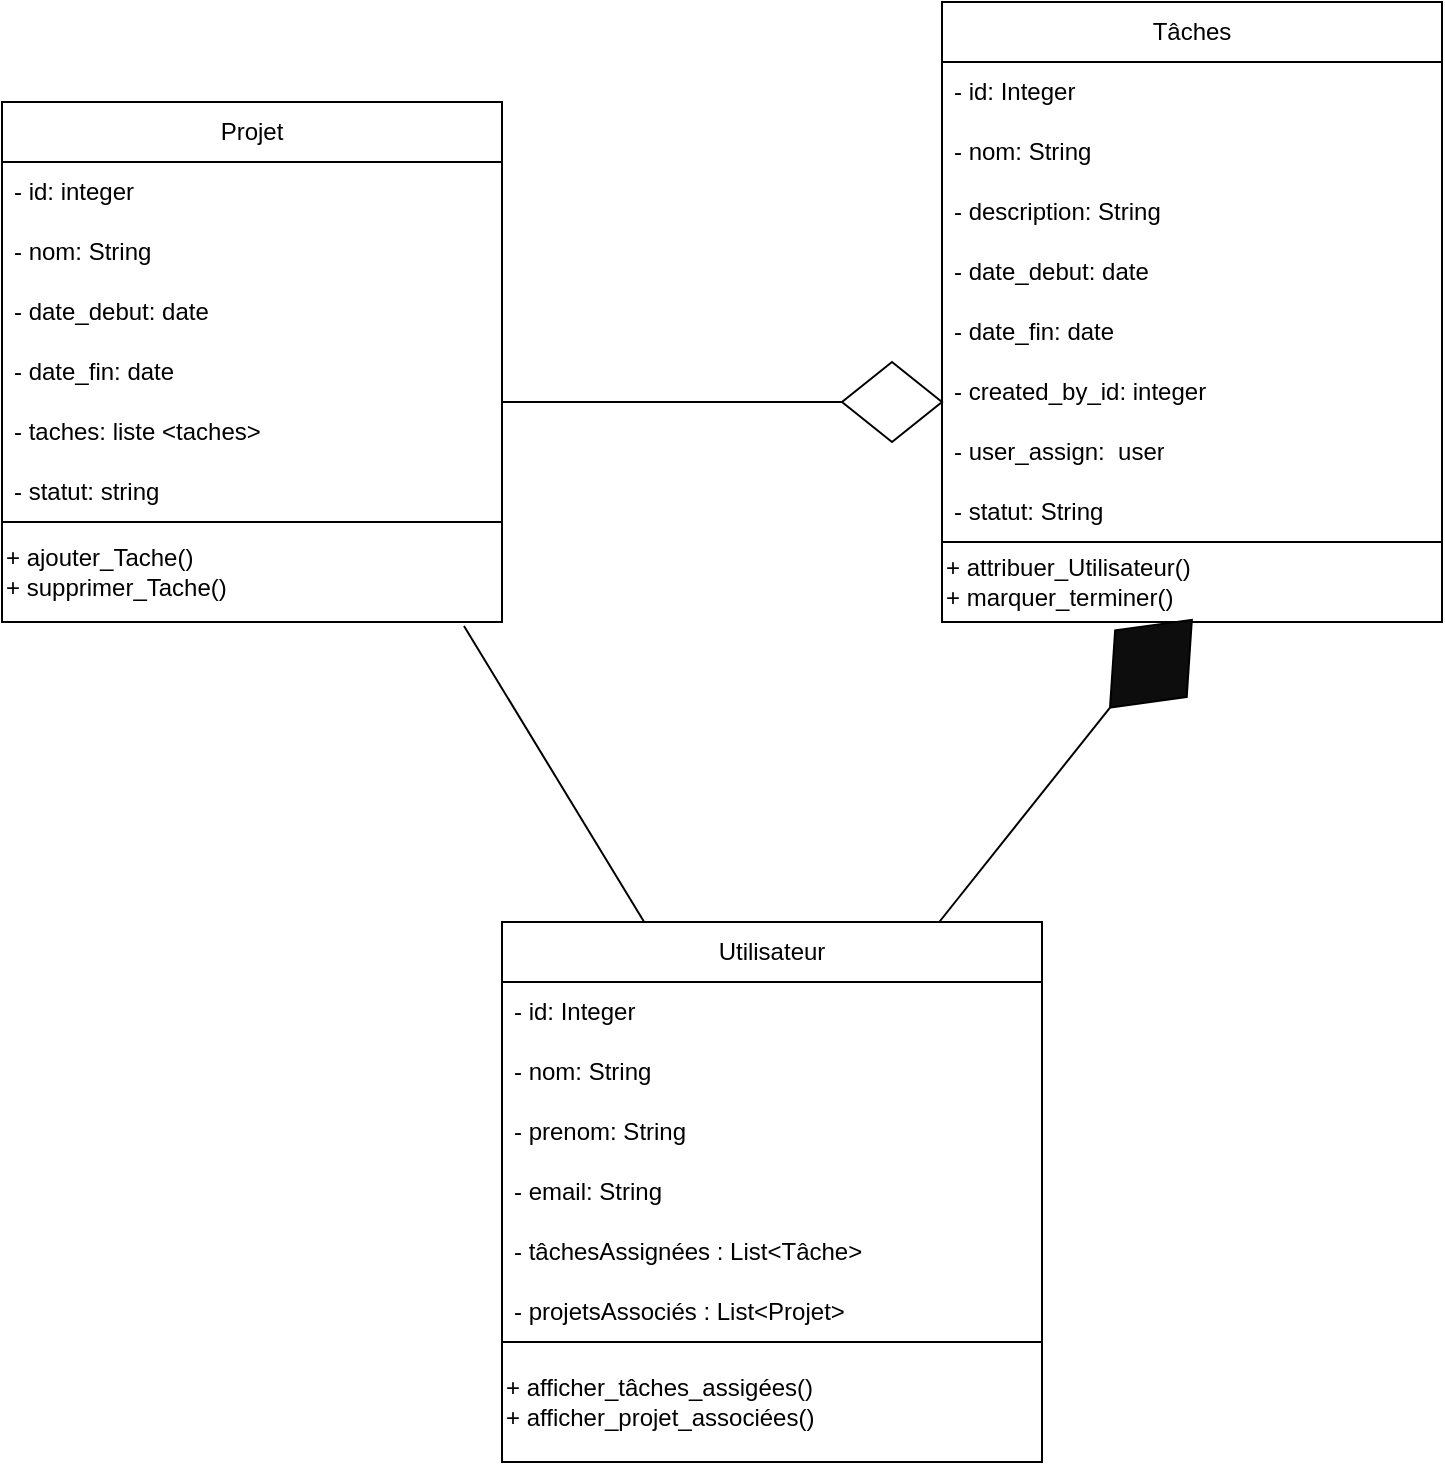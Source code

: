 <mxfile version="22.0.8" type="github">
  <diagram id="C5RBs43oDa-KdzZeNtuy" name="Page-1">
    <mxGraphModel dx="880" dy="444" grid="1" gridSize="10" guides="1" tooltips="1" connect="1" arrows="1" fold="1" page="1" pageScale="1" pageWidth="827" pageHeight="1169" math="0" shadow="0">
      <root>
        <mxCell id="WIyWlLk6GJQsqaUBKTNV-0" />
        <mxCell id="WIyWlLk6GJQsqaUBKTNV-1" parent="WIyWlLk6GJQsqaUBKTNV-0" />
        <mxCell id="RKOmjadD3TRO2tj6LIqJ-9" value="Projet" style="swimlane;fontStyle=0;childLayout=stackLayout;horizontal=1;startSize=30;horizontalStack=0;resizeParent=1;resizeParentMax=0;resizeLast=0;collapsible=1;marginBottom=0;whiteSpace=wrap;html=1;" vertex="1" parent="WIyWlLk6GJQsqaUBKTNV-1">
          <mxGeometry x="50" y="110" width="250" height="210" as="geometry" />
        </mxCell>
        <mxCell id="RKOmjadD3TRO2tj6LIqJ-10" value="- id: integer" style="text;strokeColor=none;fillColor=none;align=left;verticalAlign=middle;spacingLeft=4;spacingRight=4;overflow=hidden;points=[[0,0.5],[1,0.5]];portConstraint=eastwest;rotatable=0;whiteSpace=wrap;html=1;" vertex="1" parent="RKOmjadD3TRO2tj6LIqJ-9">
          <mxGeometry y="30" width="250" height="30" as="geometry" />
        </mxCell>
        <mxCell id="RKOmjadD3TRO2tj6LIqJ-14" value="- nom: String" style="text;strokeColor=none;fillColor=none;align=left;verticalAlign=middle;spacingLeft=4;spacingRight=4;overflow=hidden;points=[[0,0.5],[1,0.5]];portConstraint=eastwest;rotatable=0;whiteSpace=wrap;html=1;" vertex="1" parent="RKOmjadD3TRO2tj6LIqJ-9">
          <mxGeometry y="60" width="250" height="30" as="geometry" />
        </mxCell>
        <mxCell id="RKOmjadD3TRO2tj6LIqJ-15" value="- date_debut: date" style="text;strokeColor=none;fillColor=none;align=left;verticalAlign=middle;spacingLeft=4;spacingRight=4;overflow=hidden;points=[[0,0.5],[1,0.5]];portConstraint=eastwest;rotatable=0;whiteSpace=wrap;html=1;" vertex="1" parent="RKOmjadD3TRO2tj6LIqJ-9">
          <mxGeometry y="90" width="250" height="30" as="geometry" />
        </mxCell>
        <mxCell id="RKOmjadD3TRO2tj6LIqJ-16" value="- date_fin: date" style="text;strokeColor=none;fillColor=none;align=left;verticalAlign=middle;spacingLeft=4;spacingRight=4;overflow=hidden;points=[[0,0.5],[1,0.5]];portConstraint=eastwest;rotatable=0;whiteSpace=wrap;html=1;" vertex="1" parent="RKOmjadD3TRO2tj6LIqJ-9">
          <mxGeometry y="120" width="250" height="30" as="geometry" />
        </mxCell>
        <mxCell id="RKOmjadD3TRO2tj6LIqJ-17" value="- taches: liste &amp;lt;taches&amp;gt;" style="text;strokeColor=none;fillColor=none;align=left;verticalAlign=middle;spacingLeft=4;spacingRight=4;overflow=hidden;points=[[0,0.5],[1,0.5]];portConstraint=eastwest;rotatable=0;whiteSpace=wrap;html=1;" vertex="1" parent="RKOmjadD3TRO2tj6LIqJ-9">
          <mxGeometry y="150" width="250" height="30" as="geometry" />
        </mxCell>
        <mxCell id="RKOmjadD3TRO2tj6LIqJ-20" value="- statut: string" style="text;strokeColor=none;fillColor=none;align=left;verticalAlign=middle;spacingLeft=4;spacingRight=4;overflow=hidden;points=[[0,0.5],[1,0.5]];portConstraint=eastwest;rotatable=0;whiteSpace=wrap;html=1;" vertex="1" parent="RKOmjadD3TRO2tj6LIqJ-9">
          <mxGeometry y="180" width="250" height="30" as="geometry" />
        </mxCell>
        <mxCell id="RKOmjadD3TRO2tj6LIqJ-19" value="+ ajouter_Tache()&lt;br&gt;+ supprimer_Tache()" style="rounded=0;whiteSpace=wrap;html=1;align=left;" vertex="1" parent="WIyWlLk6GJQsqaUBKTNV-1">
          <mxGeometry x="50" y="320" width="250" height="50" as="geometry" />
        </mxCell>
        <mxCell id="RKOmjadD3TRO2tj6LIqJ-21" value="Tâches" style="swimlane;fontStyle=0;childLayout=stackLayout;horizontal=1;startSize=30;horizontalStack=0;resizeParent=1;resizeParentMax=0;resizeLast=0;collapsible=1;marginBottom=0;whiteSpace=wrap;html=1;align=center;" vertex="1" parent="WIyWlLk6GJQsqaUBKTNV-1">
          <mxGeometry x="520" y="60" width="250" height="310" as="geometry" />
        </mxCell>
        <mxCell id="RKOmjadD3TRO2tj6LIqJ-22" value="- id: Integer" style="text;strokeColor=none;fillColor=none;align=left;verticalAlign=middle;spacingLeft=4;spacingRight=4;overflow=hidden;points=[[0,0.5],[1,0.5]];portConstraint=eastwest;rotatable=0;whiteSpace=wrap;html=1;" vertex="1" parent="RKOmjadD3TRO2tj6LIqJ-21">
          <mxGeometry y="30" width="250" height="30" as="geometry" />
        </mxCell>
        <mxCell id="RKOmjadD3TRO2tj6LIqJ-23" value="- nom: String" style="text;strokeColor=none;fillColor=none;align=left;verticalAlign=middle;spacingLeft=4;spacingRight=4;overflow=hidden;points=[[0,0.5],[1,0.5]];portConstraint=eastwest;rotatable=0;whiteSpace=wrap;html=1;" vertex="1" parent="RKOmjadD3TRO2tj6LIqJ-21">
          <mxGeometry y="60" width="250" height="30" as="geometry" />
        </mxCell>
        <mxCell id="RKOmjadD3TRO2tj6LIqJ-24" value="- description: String" style="text;strokeColor=none;fillColor=none;align=left;verticalAlign=middle;spacingLeft=4;spacingRight=4;overflow=hidden;points=[[0,0.5],[1,0.5]];portConstraint=eastwest;rotatable=0;whiteSpace=wrap;html=1;" vertex="1" parent="RKOmjadD3TRO2tj6LIqJ-21">
          <mxGeometry y="90" width="250" height="30" as="geometry" />
        </mxCell>
        <mxCell id="RKOmjadD3TRO2tj6LIqJ-25" value="- date_debut: date" style="text;strokeColor=none;fillColor=none;align=left;verticalAlign=middle;spacingLeft=4;spacingRight=4;overflow=hidden;points=[[0,0.5],[1,0.5]];portConstraint=eastwest;rotatable=0;whiteSpace=wrap;html=1;" vertex="1" parent="RKOmjadD3TRO2tj6LIqJ-21">
          <mxGeometry y="120" width="250" height="30" as="geometry" />
        </mxCell>
        <mxCell id="RKOmjadD3TRO2tj6LIqJ-26" value="- date_fin: date" style="text;strokeColor=none;fillColor=none;align=left;verticalAlign=middle;spacingLeft=4;spacingRight=4;overflow=hidden;points=[[0,0.5],[1,0.5]];portConstraint=eastwest;rotatable=0;whiteSpace=wrap;html=1;" vertex="1" parent="RKOmjadD3TRO2tj6LIqJ-21">
          <mxGeometry y="150" width="250" height="30" as="geometry" />
        </mxCell>
        <mxCell id="RKOmjadD3TRO2tj6LIqJ-28" value="- created_by_id: integer" style="text;strokeColor=none;fillColor=none;align=left;verticalAlign=middle;spacingLeft=4;spacingRight=4;overflow=hidden;points=[[0,0.5],[1,0.5]];portConstraint=eastwest;rotatable=0;whiteSpace=wrap;html=1;" vertex="1" parent="RKOmjadD3TRO2tj6LIqJ-21">
          <mxGeometry y="180" width="250" height="30" as="geometry" />
        </mxCell>
        <mxCell id="RKOmjadD3TRO2tj6LIqJ-27" value="- user_assign:&amp;nbsp; user" style="text;strokeColor=none;fillColor=none;align=left;verticalAlign=middle;spacingLeft=4;spacingRight=4;overflow=hidden;points=[[0,0.5],[1,0.5]];portConstraint=eastwest;rotatable=0;whiteSpace=wrap;html=1;" vertex="1" parent="RKOmjadD3TRO2tj6LIqJ-21">
          <mxGeometry y="210" width="250" height="30" as="geometry" />
        </mxCell>
        <mxCell id="RKOmjadD3TRO2tj6LIqJ-38" value="- statut: String" style="text;strokeColor=none;fillColor=none;align=left;verticalAlign=middle;spacingLeft=4;spacingRight=4;overflow=hidden;points=[[0,0.5],[1,0.5]];portConstraint=eastwest;rotatable=0;whiteSpace=wrap;html=1;" vertex="1" parent="RKOmjadD3TRO2tj6LIqJ-21">
          <mxGeometry y="240" width="250" height="30" as="geometry" />
        </mxCell>
        <mxCell id="RKOmjadD3TRO2tj6LIqJ-29" value="+ attribuer_Utilisateur()&lt;br&gt;+ marquer_terminer()" style="rounded=0;whiteSpace=wrap;html=1;align=left;" vertex="1" parent="RKOmjadD3TRO2tj6LIqJ-21">
          <mxGeometry y="270" width="250" height="40" as="geometry" />
        </mxCell>
        <mxCell id="RKOmjadD3TRO2tj6LIqJ-30" value="Utilisateur" style="swimlane;fontStyle=0;childLayout=stackLayout;horizontal=1;startSize=30;horizontalStack=0;resizeParent=1;resizeParentMax=0;resizeLast=0;collapsible=1;marginBottom=0;whiteSpace=wrap;html=1;" vertex="1" parent="WIyWlLk6GJQsqaUBKTNV-1">
          <mxGeometry x="300" y="520" width="270" height="210" as="geometry" />
        </mxCell>
        <mxCell id="RKOmjadD3TRO2tj6LIqJ-31" value="- id: Integer" style="text;strokeColor=none;fillColor=none;align=left;verticalAlign=middle;spacingLeft=4;spacingRight=4;overflow=hidden;points=[[0,0.5],[1,0.5]];portConstraint=eastwest;rotatable=0;whiteSpace=wrap;html=1;" vertex="1" parent="RKOmjadD3TRO2tj6LIqJ-30">
          <mxGeometry y="30" width="270" height="30" as="geometry" />
        </mxCell>
        <mxCell id="RKOmjadD3TRO2tj6LIqJ-32" value="- nom: String" style="text;strokeColor=none;fillColor=none;align=left;verticalAlign=middle;spacingLeft=4;spacingRight=4;overflow=hidden;points=[[0,0.5],[1,0.5]];portConstraint=eastwest;rotatable=0;whiteSpace=wrap;html=1;" vertex="1" parent="RKOmjadD3TRO2tj6LIqJ-30">
          <mxGeometry y="60" width="270" height="30" as="geometry" />
        </mxCell>
        <mxCell id="RKOmjadD3TRO2tj6LIqJ-33" value="- prenom: String" style="text;strokeColor=none;fillColor=none;align=left;verticalAlign=middle;spacingLeft=4;spacingRight=4;overflow=hidden;points=[[0,0.5],[1,0.5]];portConstraint=eastwest;rotatable=0;whiteSpace=wrap;html=1;" vertex="1" parent="RKOmjadD3TRO2tj6LIqJ-30">
          <mxGeometry y="90" width="270" height="30" as="geometry" />
        </mxCell>
        <mxCell id="RKOmjadD3TRO2tj6LIqJ-34" value="- email: String" style="text;strokeColor=none;fillColor=none;align=left;verticalAlign=middle;spacingLeft=4;spacingRight=4;overflow=hidden;points=[[0,0.5],[1,0.5]];portConstraint=eastwest;rotatable=0;whiteSpace=wrap;html=1;" vertex="1" parent="RKOmjadD3TRO2tj6LIqJ-30">
          <mxGeometry y="120" width="270" height="30" as="geometry" />
        </mxCell>
        <mxCell id="RKOmjadD3TRO2tj6LIqJ-35" value="- tâchesAssignées : List&amp;lt;Tâche&amp;gt;  " style="text;strokeColor=none;fillColor=none;align=left;verticalAlign=middle;spacingLeft=4;spacingRight=4;overflow=hidden;points=[[0,0.5],[1,0.5]];portConstraint=eastwest;rotatable=0;whiteSpace=wrap;html=1;" vertex="1" parent="RKOmjadD3TRO2tj6LIqJ-30">
          <mxGeometry y="150" width="270" height="30" as="geometry" />
        </mxCell>
        <mxCell id="RKOmjadD3TRO2tj6LIqJ-36" value="- projetsAssociés : List&amp;lt;Projet&amp;gt;" style="text;strokeColor=none;fillColor=none;align=left;verticalAlign=middle;spacingLeft=4;spacingRight=4;overflow=hidden;points=[[0,0.5],[1,0.5]];portConstraint=eastwest;rotatable=0;whiteSpace=wrap;html=1;" vertex="1" parent="RKOmjadD3TRO2tj6LIqJ-30">
          <mxGeometry y="180" width="270" height="30" as="geometry" />
        </mxCell>
        <mxCell id="RKOmjadD3TRO2tj6LIqJ-37" value="+ afficher_tâches_assigées()&lt;br&gt;+ afficher_projet_associées()" style="rounded=0;whiteSpace=wrap;html=1;align=left;" vertex="1" parent="WIyWlLk6GJQsqaUBKTNV-1">
          <mxGeometry x="300" y="730" width="270" height="60" as="geometry" />
        </mxCell>
        <mxCell id="RKOmjadD3TRO2tj6LIqJ-39" value="" style="endArrow=none;html=1;rounded=0;entryX=0.5;entryY=1;entryDx=0;entryDy=0;" edge="1" parent="WIyWlLk6GJQsqaUBKTNV-1" source="RKOmjadD3TRO2tj6LIqJ-49" target="RKOmjadD3TRO2tj6LIqJ-21">
          <mxGeometry width="50" height="50" relative="1" as="geometry">
            <mxPoint x="520" y="510" as="sourcePoint" />
            <mxPoint x="600" y="420" as="targetPoint" />
          </mxGeometry>
        </mxCell>
        <mxCell id="RKOmjadD3TRO2tj6LIqJ-40" value="" style="endArrow=none;html=1;rounded=0;entryX=0.924;entryY=1.04;entryDx=0;entryDy=0;entryPerimeter=0;" edge="1" parent="WIyWlLk6GJQsqaUBKTNV-1" source="RKOmjadD3TRO2tj6LIqJ-30" target="RKOmjadD3TRO2tj6LIqJ-19">
          <mxGeometry width="50" height="50" relative="1" as="geometry">
            <mxPoint x="330" y="510" as="sourcePoint" />
            <mxPoint x="280" y="380" as="targetPoint" />
          </mxGeometry>
        </mxCell>
        <mxCell id="RKOmjadD3TRO2tj6LIqJ-42" value="" style="endArrow=none;html=1;rounded=0;" edge="1" parent="WIyWlLk6GJQsqaUBKTNV-1" source="RKOmjadD3TRO2tj6LIqJ-47">
          <mxGeometry width="50" height="50" relative="1" as="geometry">
            <mxPoint x="300" y="260" as="sourcePoint" />
            <mxPoint x="520" y="260" as="targetPoint" />
          </mxGeometry>
        </mxCell>
        <mxCell id="RKOmjadD3TRO2tj6LIqJ-48" value="" style="endArrow=none;html=1;rounded=0;" edge="1" parent="WIyWlLk6GJQsqaUBKTNV-1" target="RKOmjadD3TRO2tj6LIqJ-47">
          <mxGeometry width="50" height="50" relative="1" as="geometry">
            <mxPoint x="300" y="260" as="sourcePoint" />
            <mxPoint x="520" y="260" as="targetPoint" />
          </mxGeometry>
        </mxCell>
        <mxCell id="RKOmjadD3TRO2tj6LIqJ-47" value="" style="rhombus;whiteSpace=wrap;html=1;fontColor=#0F0F0F;labelBackgroundColor=#050505;labelBorderColor=none;" vertex="1" parent="WIyWlLk6GJQsqaUBKTNV-1">
          <mxGeometry x="470" y="240" width="50" height="40" as="geometry" />
        </mxCell>
        <mxCell id="RKOmjadD3TRO2tj6LIqJ-51" value="" style="endArrow=none;html=1;rounded=0;entryX=1;entryY=0.5;entryDx=0;entryDy=0;" edge="1" parent="WIyWlLk6GJQsqaUBKTNV-1" source="RKOmjadD3TRO2tj6LIqJ-30" target="RKOmjadD3TRO2tj6LIqJ-49">
          <mxGeometry width="50" height="50" relative="1" as="geometry">
            <mxPoint x="521" y="520" as="sourcePoint" />
            <mxPoint x="645" y="370" as="targetPoint" />
          </mxGeometry>
        </mxCell>
        <mxCell id="RKOmjadD3TRO2tj6LIqJ-49" value="" style="rhombus;direction=south;rotation=43;labelBackgroundColor=#000000;labelBorderColor=default;html=1;whiteSpace=wrap;fontColor=default;fillColor=#0D0D0D;" vertex="1" parent="WIyWlLk6GJQsqaUBKTNV-1">
          <mxGeometry x="600" y="360.87" width="48.93" height="60" as="geometry" />
        </mxCell>
      </root>
    </mxGraphModel>
  </diagram>
</mxfile>
